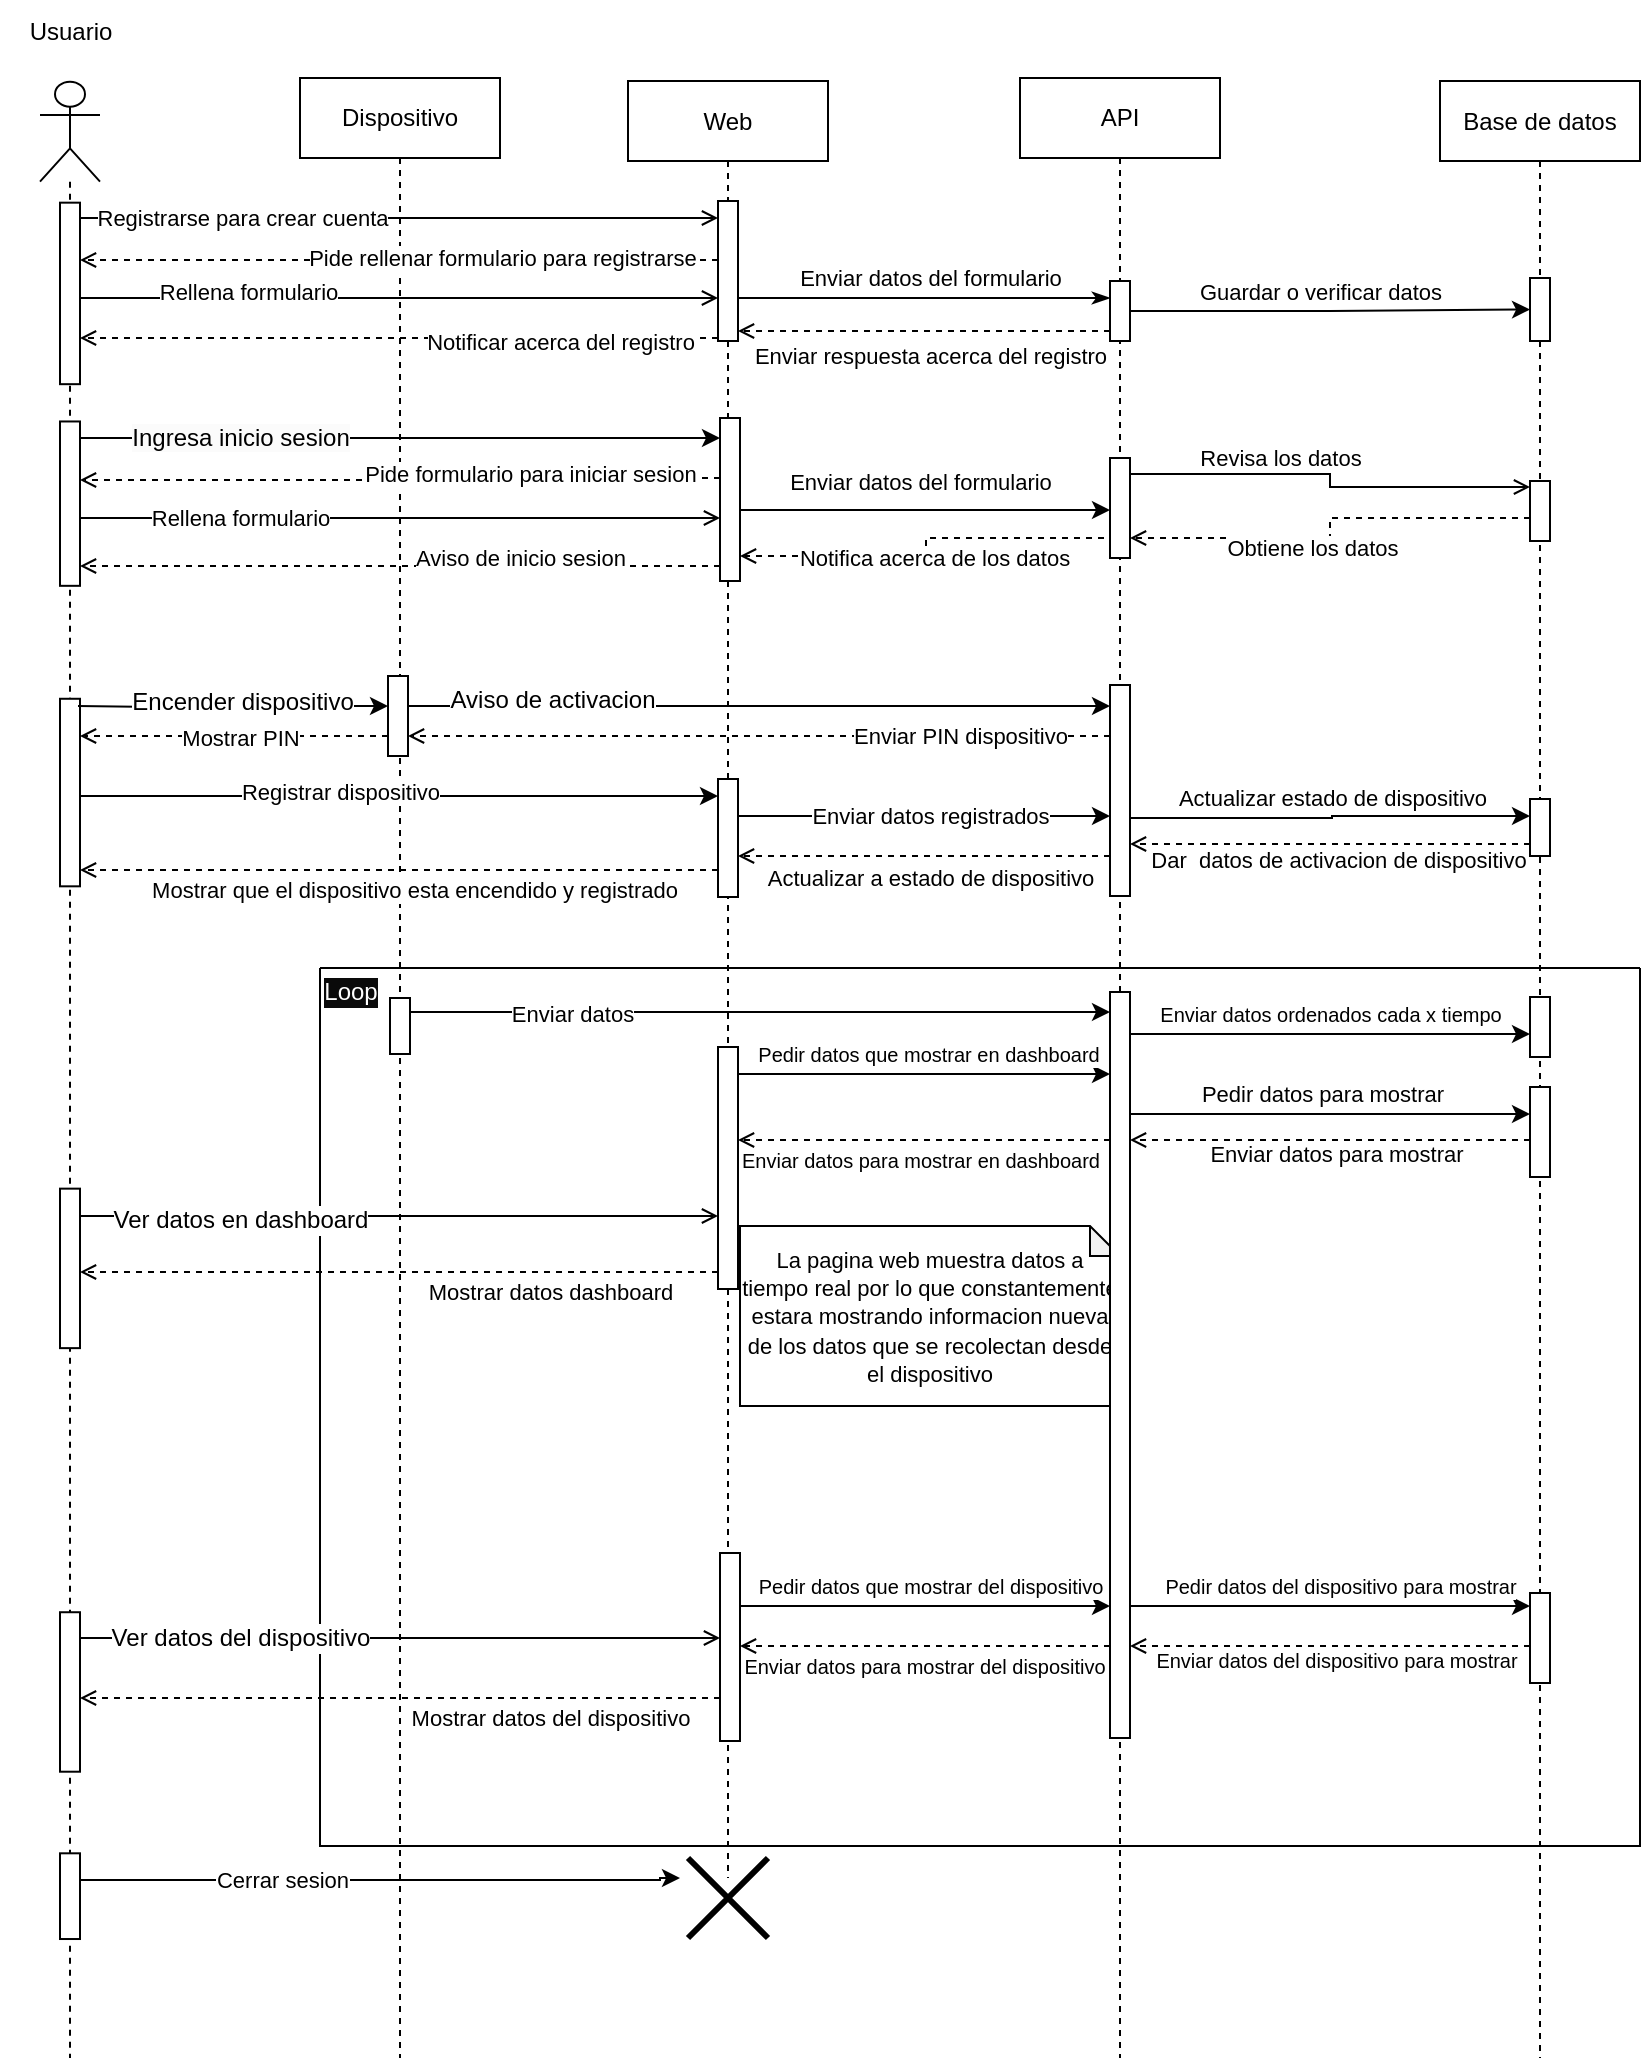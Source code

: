 <mxfile version="24.7.16">
  <diagram name="Page-1" id="2YBvvXClWsGukQMizWep">
    <mxGraphModel dx="926" dy="535" grid="1" gridSize="10" guides="1" tooltips="1" connect="1" arrows="1" fold="1" page="1" pageScale="1" pageWidth="850" pageHeight="1100" math="0" shadow="0">
      <root>
        <mxCell id="0" />
        <mxCell id="1" parent="0" />
        <mxCell id="xShzz-6WhuMJNYh6fiap-27" value="" style="group" parent="1" vertex="1" connectable="0">
          <mxGeometry y="71.5" width="60" height="1028.5" as="geometry" />
        </mxCell>
        <mxCell id="xShzz-6WhuMJNYh6fiap-24" value="" style="shape=umlLifeline;perimeter=lifelinePerimeter;whiteSpace=wrap;html=1;container=1;dropTarget=0;collapsible=0;recursiveResize=0;outlineConnect=0;portConstraint=eastwest;newEdgeStyle={&quot;curved&quot;:0,&quot;rounded&quot;:0};participant=umlActor;size=50;" parent="xShzz-6WhuMJNYh6fiap-27" vertex="1">
          <mxGeometry x="20" y="40.333" width="30" height="988.167" as="geometry" />
        </mxCell>
        <mxCell id="3_kG-JrAXSN1_giC0ZMD-45" value="" style="html=1;points=[[0,0,0,0,5],[0,1,0,0,-5],[1,0,0,0,5],[1,1,0,0,-5]];perimeter=orthogonalPerimeter;outlineConnect=0;targetShapes=umlLifeline;portConstraint=eastwest;newEdgeStyle={&quot;curved&quot;:0,&quot;rounded&quot;:0};" parent="xShzz-6WhuMJNYh6fiap-24" vertex="1">
          <mxGeometry x="10" y="553.494" width="10" height="79.738" as="geometry" />
        </mxCell>
        <mxCell id="xShzz-6WhuMJNYh6fiap-21" value="Usuario" style="text;html=1;align=center;verticalAlign=middle;resizable=0;points=[];autosize=1;strokeColor=none;fillColor=none;" parent="xShzz-6WhuMJNYh6fiap-27" vertex="1">
          <mxGeometry x="5" width="60" height="30" as="geometry" />
        </mxCell>
        <mxCell id="w97_rUfkbcDhJkNyaod8-19" value="" style="html=1;points=[[0,0,0,0,5],[0,1,0,0,-5],[1,0,0,0,5],[1,1,0,0,-5]];perimeter=orthogonalPerimeter;outlineConnect=0;targetShapes=umlLifeline;portConstraint=eastwest;newEdgeStyle={&quot;curved&quot;:0,&quot;rounded&quot;:0};" vertex="1" parent="xShzz-6WhuMJNYh6fiap-27">
          <mxGeometry x="30" y="348.883" width="10" height="93.775" as="geometry" />
        </mxCell>
        <mxCell id="w97_rUfkbcDhJkNyaod8-35" value="" style="html=1;points=[[0,0,0,0,5],[0,1,0,0,-5],[1,0,0,0,5],[1,1,0,0,-5]];perimeter=orthogonalPerimeter;outlineConnect=0;targetShapes=umlLifeline;portConstraint=eastwest;newEdgeStyle={&quot;curved&quot;:0,&quot;rounded&quot;:0};" vertex="1" parent="xShzz-6WhuMJNYh6fiap-27">
          <mxGeometry x="30" y="100.833" width="10" height="90.75" as="geometry" />
        </mxCell>
        <mxCell id="w97_rUfkbcDhJkNyaod8-60" value="" style="html=1;points=[[0,0,0,0,5],[0,1,0,0,-5],[1,0,0,0,5],[1,1,0,0,-5]];perimeter=orthogonalPerimeter;outlineConnect=0;targetShapes=umlLifeline;portConstraint=eastwest;newEdgeStyle={&quot;curved&quot;:0,&quot;rounded&quot;:0};" vertex="1" parent="xShzz-6WhuMJNYh6fiap-27">
          <mxGeometry x="30" y="210.237" width="10" height="82.179" as="geometry" />
        </mxCell>
        <mxCell id="w97_rUfkbcDhJkNyaod8-96" value="" style="html=1;points=[[0,0,0,0,5],[0,1,0,0,-5],[1,0,0,0,5],[1,1,0,0,-5]];perimeter=orthogonalPerimeter;outlineConnect=0;targetShapes=umlLifeline;portConstraint=eastwest;newEdgeStyle={&quot;curved&quot;:0,&quot;rounded&quot;:0};" vertex="1" parent="xShzz-6WhuMJNYh6fiap-27">
          <mxGeometry x="30" y="805.617" width="10" height="79.738" as="geometry" />
        </mxCell>
        <mxCell id="w97_rUfkbcDhJkNyaod8-127" value="" style="html=1;points=[[0,0,0,0,5],[0,1,0,0,-5],[1,0,0,0,5],[1,1,0,0,-5]];perimeter=orthogonalPerimeter;outlineConnect=0;targetShapes=umlLifeline;portConstraint=eastwest;newEdgeStyle={&quot;curved&quot;:0,&quot;rounded&quot;:0};" vertex="1" parent="xShzz-6WhuMJNYh6fiap-27">
          <mxGeometry x="30" y="926.154" width="10" height="42.854" as="geometry" />
        </mxCell>
        <mxCell id="3_kG-JrAXSN1_giC0ZMD-7" value="Base de datos" style="shape=umlLifeline;perimeter=lifelinePerimeter;whiteSpace=wrap;html=1;container=1;dropTarget=0;collapsible=0;recursiveResize=0;outlineConnect=0;portConstraint=eastwest;newEdgeStyle={&quot;curved&quot;:0,&quot;rounded&quot;:0};" parent="1" vertex="1">
          <mxGeometry x="720" y="111.5" width="100" height="988.5" as="geometry" />
        </mxCell>
        <mxCell id="3_kG-JrAXSN1_giC0ZMD-27" value="" style="html=1;points=[[0,0,0,0,5],[0,1,0,0,-5],[1,0,0,0,5],[1,1,0,0,-5]];perimeter=orthogonalPerimeter;outlineConnect=0;targetShapes=umlLifeline;portConstraint=eastwest;newEdgeStyle={&quot;curved&quot;:0,&quot;rounded&quot;:0};" parent="3_kG-JrAXSN1_giC0ZMD-7" vertex="1">
          <mxGeometry x="45" y="458" width="10" height="30" as="geometry" />
        </mxCell>
        <mxCell id="3_kG-JrAXSN1_giC0ZMD-46" value="" style="html=1;points=[[0,0,0,0,5],[0,1,0,0,-5],[1,0,0,0,5],[1,1,0,0,-5]];perimeter=orthogonalPerimeter;outlineConnect=0;targetShapes=umlLifeline;portConstraint=eastwest;newEdgeStyle={&quot;curved&quot;:0,&quot;rounded&quot;:0};" parent="3_kG-JrAXSN1_giC0ZMD-7" vertex="1">
          <mxGeometry x="45" y="503" width="10" height="45" as="geometry" />
        </mxCell>
        <mxCell id="w97_rUfkbcDhJkNyaod8-20" value="" style="html=1;points=[[0,0,0,0,5],[0,1,0,0,-5],[1,0,0,0,5],[1,1,0,0,-5]];perimeter=orthogonalPerimeter;outlineConnect=0;targetShapes=umlLifeline;portConstraint=eastwest;newEdgeStyle={&quot;curved&quot;:0,&quot;rounded&quot;:0};" vertex="1" parent="3_kG-JrAXSN1_giC0ZMD-7">
          <mxGeometry x="45" y="359" width="10" height="28.5" as="geometry" />
        </mxCell>
        <mxCell id="w97_rUfkbcDhJkNyaod8-40" value="" style="html=1;points=[[0,0,0,0,5],[0,1,0,0,-5],[1,0,0,0,5],[1,1,0,0,-5]];perimeter=orthogonalPerimeter;outlineConnect=0;targetShapes=umlLifeline;portConstraint=eastwest;newEdgeStyle={&quot;curved&quot;:0,&quot;rounded&quot;:0};" vertex="1" parent="3_kG-JrAXSN1_giC0ZMD-7">
          <mxGeometry x="45" y="98.5" width="10" height="31.5" as="geometry" />
        </mxCell>
        <mxCell id="w97_rUfkbcDhJkNyaod8-64" value="" style="html=1;points=[[0,0,0,0,5],[0,1,0,0,-5],[1,0,0,0,5],[1,1,0,0,-5]];perimeter=orthogonalPerimeter;outlineConnect=0;targetShapes=umlLifeline;portConstraint=eastwest;newEdgeStyle={&quot;curved&quot;:0,&quot;rounded&quot;:0};" vertex="1" parent="3_kG-JrAXSN1_giC0ZMD-7">
          <mxGeometry x="45" y="200" width="10" height="30" as="geometry" />
        </mxCell>
        <mxCell id="3_kG-JrAXSN1_giC0ZMD-23" value="" style="swimlane;startSize=0;" parent="1" vertex="1">
          <mxGeometry x="160" y="555" width="660" height="439" as="geometry" />
        </mxCell>
        <mxCell id="3_kG-JrAXSN1_giC0ZMD-24" value="Loop" style="text;html=1;align=center;verticalAlign=middle;resizable=0;points=[];autosize=1;strokeColor=none;fillColor=none;labelBackgroundColor=#0A0A0A;fontColor=#FFFFFF;" parent="3_kG-JrAXSN1_giC0ZMD-23" vertex="1">
          <mxGeometry x="-10" y="-3" width="50" height="30" as="geometry" />
        </mxCell>
        <mxCell id="3_kG-JrAXSN1_giC0ZMD-11" style="edgeStyle=orthogonalEdgeStyle;rounded=0;orthogonalLoop=1;jettySize=auto;html=1;curved=0;" parent="3_kG-JrAXSN1_giC0ZMD-23" edge="1" target="xShzz-6WhuMJNYh6fiap-7">
          <mxGeometry relative="1" as="geometry">
            <mxPoint x="40" y="42" as="sourcePoint" />
            <mxPoint x="385" y="22" as="targetPoint" />
            <Array as="points">
              <mxPoint x="40" y="22" />
            </Array>
          </mxGeometry>
        </mxCell>
        <mxCell id="3_kG-JrAXSN1_giC0ZMD-41" value="Enviar datos" style="edgeLabel;html=1;align=center;verticalAlign=middle;resizable=0;points=[];" parent="3_kG-JrAXSN1_giC0ZMD-11" vertex="1" connectable="0">
          <mxGeometry x="-0.472" y="1" relative="1" as="geometry">
            <mxPoint x="7" y="2" as="offset" />
          </mxGeometry>
        </mxCell>
        <mxCell id="3_kG-JrAXSN1_giC0ZMD-33" value="&lt;font style=&quot;font-size: 11px;&quot;&gt;La pagina web muestra datos a tiempo real por lo que constantemente estara mostrando informacion nueva de los datos que se recolectan desde el dispositivo&lt;/font&gt;" style="shape=note;whiteSpace=wrap;html=1;backgroundOutline=1;darkOpacity=0.05;verticalAlign=middle;size=15;" parent="3_kG-JrAXSN1_giC0ZMD-23" vertex="1">
          <mxGeometry x="210" y="129" width="190" height="90" as="geometry" />
        </mxCell>
        <mxCell id="3_kG-JrAXSN1_giC0ZMD-36" style="edgeStyle=orthogonalEdgeStyle;rounded=0;orthogonalLoop=1;jettySize=auto;html=1;curved=0;endArrow=open;endFill=0;dashed=1;" parent="1" source="xShzz-6WhuMJNYh6fiap-7" target="3_kG-JrAXSN1_giC0ZMD-3" edge="1">
          <mxGeometry relative="1" as="geometry">
            <mxPoint x="540" y="638" as="sourcePoint" />
            <mxPoint x="390" y="638" as="targetPoint" />
            <Array as="points">
              <mxPoint x="460" y="641" />
              <mxPoint x="460" y="641" />
            </Array>
          </mxGeometry>
        </mxCell>
        <mxCell id="3_kG-JrAXSN1_giC0ZMD-37" value="&lt;font style=&quot;font-size: 10px;&quot;&gt;Enviar datos para mostrar en dashboard&lt;/font&gt;" style="edgeLabel;html=1;align=center;verticalAlign=middle;resizable=0;points=[];fontSize=10;" parent="3_kG-JrAXSN1_giC0ZMD-36" vertex="1" connectable="0">
          <mxGeometry x="-0.202" relative="1" as="geometry">
            <mxPoint x="-21" y="10" as="offset" />
          </mxGeometry>
        </mxCell>
        <mxCell id="xShzz-6WhuMJNYh6fiap-6" value="API" style="shape=umlLifeline;perimeter=lifelinePerimeter;whiteSpace=wrap;html=1;container=0;dropTarget=0;collapsible=0;recursiveResize=0;outlineConnect=0;portConstraint=eastwest;newEdgeStyle={&quot;edgeStyle&quot;:&quot;elbowEdgeStyle&quot;,&quot;elbow&quot;:&quot;vertical&quot;,&quot;curved&quot;:0,&quot;rounded&quot;:0};" parent="1" vertex="1">
          <mxGeometry x="510" y="110" width="100" height="990" as="geometry" />
        </mxCell>
        <mxCell id="xShzz-6WhuMJNYh6fiap-7" value="" style="html=1;points=[];perimeter=orthogonalPerimeter;outlineConnect=0;targetShapes=umlLifeline;portConstraint=eastwest;newEdgeStyle={&quot;edgeStyle&quot;:&quot;elbowEdgeStyle&quot;,&quot;elbow&quot;:&quot;vertical&quot;,&quot;curved&quot;:0,&quot;rounded&quot;:0};" parent="xShzz-6WhuMJNYh6fiap-6" vertex="1">
          <mxGeometry x="45" y="457" width="10" height="373" as="geometry" />
        </mxCell>
        <mxCell id="w97_rUfkbcDhJkNyaod8-37" value="" style="html=1;points=[[0,0,0,0,5],[0,1,0,0,-5],[1,0,0,0,5],[1,1,0,0,-5]];perimeter=orthogonalPerimeter;outlineConnect=0;targetShapes=umlLifeline;portConstraint=eastwest;newEdgeStyle={&quot;curved&quot;:0,&quot;rounded&quot;:0};" vertex="1" parent="xShzz-6WhuMJNYh6fiap-6">
          <mxGeometry x="45" y="101.5" width="10" height="30" as="geometry" />
        </mxCell>
        <mxCell id="w97_rUfkbcDhJkNyaod8-23" value="" style="html=1;points=[[0,0,0,0,5],[0,1,0,0,-5],[1,0,0,0,5],[1,1,0,0,-5]];perimeter=orthogonalPerimeter;outlineConnect=0;targetShapes=umlLifeline;portConstraint=eastwest;newEdgeStyle={&quot;curved&quot;:0,&quot;rounded&quot;:0};" vertex="1" parent="xShzz-6WhuMJNYh6fiap-6">
          <mxGeometry x="45" y="303.5" width="10" height="105.5" as="geometry" />
        </mxCell>
        <mxCell id="w97_rUfkbcDhJkNyaod8-63" value="" style="html=1;points=[[0,0,0,0,5],[0,1,0,0,-5],[1,0,0,0,5],[1,1,0,0,-5]];perimeter=orthogonalPerimeter;outlineConnect=0;targetShapes=umlLifeline;portConstraint=eastwest;newEdgeStyle={&quot;curved&quot;:0,&quot;rounded&quot;:0};" vertex="1" parent="xShzz-6WhuMJNYh6fiap-6">
          <mxGeometry x="45" y="190" width="10" height="50" as="geometry" />
        </mxCell>
        <mxCell id="3_kG-JrAXSN1_giC0ZMD-47" value="" style="edgeStyle=elbowEdgeStyle;rounded=0;orthogonalLoop=1;jettySize=auto;html=1;elbow=vertical;curved=0;" parent="1" source="xShzz-6WhuMJNYh6fiap-7" target="3_kG-JrAXSN1_giC0ZMD-46" edge="1">
          <mxGeometry relative="1" as="geometry">
            <Array as="points">
              <mxPoint x="603" y="628" />
            </Array>
            <mxPoint x="750" y="628" as="targetPoint" />
          </mxGeometry>
        </mxCell>
        <mxCell id="3_kG-JrAXSN1_giC0ZMD-49" value="Pedir datos para mostrar" style="edgeLabel;html=1;align=center;verticalAlign=middle;resizable=0;points=[];" parent="3_kG-JrAXSN1_giC0ZMD-47" vertex="1" connectable="0">
          <mxGeometry x="-0.162" y="1" relative="1" as="geometry">
            <mxPoint x="12" y="-9" as="offset" />
          </mxGeometry>
        </mxCell>
        <mxCell id="3_kG-JrAXSN1_giC0ZMD-48" value="" style="edgeStyle=orthogonalEdgeStyle;rounded=0;orthogonalLoop=1;jettySize=auto;html=1;curved=0;dashed=1;endArrow=open;endFill=0;" parent="1" source="3_kG-JrAXSN1_giC0ZMD-46" target="xShzz-6WhuMJNYh6fiap-7" edge="1">
          <mxGeometry relative="1" as="geometry">
            <Array as="points">
              <mxPoint x="580" y="641" />
              <mxPoint x="580" y="641" />
            </Array>
          </mxGeometry>
        </mxCell>
        <mxCell id="3_kG-JrAXSN1_giC0ZMD-50" value="Enviar datos para mostrar" style="edgeLabel;html=1;align=center;verticalAlign=middle;resizable=0;points=[];" parent="3_kG-JrAXSN1_giC0ZMD-48" vertex="1" connectable="0">
          <mxGeometry x="-0.176" y="1" relative="1" as="geometry">
            <mxPoint x="-15" y="6" as="offset" />
          </mxGeometry>
        </mxCell>
        <mxCell id="3_kG-JrAXSN1_giC0ZMD-28" style="edgeStyle=elbowEdgeStyle;rounded=0;orthogonalLoop=1;jettySize=auto;html=1;elbow=vertical;curved=0;" parent="1" source="xShzz-6WhuMJNYh6fiap-7" target="3_kG-JrAXSN1_giC0ZMD-27" edge="1">
          <mxGeometry relative="1" as="geometry">
            <mxPoint x="550" y="598" as="sourcePoint" />
            <mxPoint x="710" y="588" as="targetPoint" />
            <Array as="points">
              <mxPoint x="570" y="588" />
            </Array>
          </mxGeometry>
        </mxCell>
        <mxCell id="3_kG-JrAXSN1_giC0ZMD-31" value="&lt;font style=&quot;font-size: 10px;&quot;&gt;Enviar datos ordenados cada x tiempo&lt;/font&gt;" style="edgeLabel;html=1;align=center;verticalAlign=middle;resizable=0;points=[];fontSize=10;" parent="3_kG-JrAXSN1_giC0ZMD-28" vertex="1" connectable="0">
          <mxGeometry x="-0.021" y="-2" relative="1" as="geometry">
            <mxPoint x="2" y="-12" as="offset" />
          </mxGeometry>
        </mxCell>
        <mxCell id="3_kG-JrAXSN1_giC0ZMD-51" style="edgeStyle=elbowEdgeStyle;rounded=0;orthogonalLoop=1;jettySize=auto;html=1;elbow=vertical;curved=0;" parent="1" source="3_kG-JrAXSN1_giC0ZMD-3" target="xShzz-6WhuMJNYh6fiap-7" edge="1">
          <mxGeometry relative="1" as="geometry">
            <Array as="points">
              <mxPoint x="460" y="608" />
            </Array>
          </mxGeometry>
        </mxCell>
        <mxCell id="3_kG-JrAXSN1_giC0ZMD-52" value="Pedir datos que mostrar en dashboard" style="edgeLabel;html=1;align=center;verticalAlign=middle;resizable=0;points=[];fontSize=10;" parent="3_kG-JrAXSN1_giC0ZMD-51" vertex="1" connectable="0">
          <mxGeometry x="0.174" relative="1" as="geometry">
            <mxPoint x="-14" y="-10" as="offset" />
          </mxGeometry>
        </mxCell>
        <mxCell id="3_kG-JrAXSN1_giC0ZMD-54" style="edgeStyle=orthogonalEdgeStyle;rounded=0;orthogonalLoop=1;jettySize=auto;html=1;curved=0;endArrow=open;endFill=0;" parent="1" target="3_kG-JrAXSN1_giC0ZMD-3" edge="1">
          <mxGeometry relative="1" as="geometry">
            <mxPoint x="40" y="678" as="sourcePoint" />
            <mxPoint x="360.0" y="679" as="targetPoint" />
            <Array as="points">
              <mxPoint x="40" y="679" />
            </Array>
          </mxGeometry>
        </mxCell>
        <mxCell id="3_kG-JrAXSN1_giC0ZMD-55" value="Ver datos en dashboard" style="edgeLabel;html=1;align=center;verticalAlign=middle;resizable=0;points=[];fontSize=12;" parent="3_kG-JrAXSN1_giC0ZMD-54" vertex="1" connectable="0">
          <mxGeometry x="-0.33" y="2" relative="1" as="geometry">
            <mxPoint x="-26" y="4" as="offset" />
          </mxGeometry>
        </mxCell>
        <mxCell id="3_kG-JrAXSN1_giC0ZMD-56" style="edgeStyle=orthogonalEdgeStyle;rounded=0;orthogonalLoop=1;jettySize=auto;html=1;curved=0;endArrow=open;endFill=0;dashed=1;" parent="1" source="3_kG-JrAXSN1_giC0ZMD-3" edge="1" target="3_kG-JrAXSN1_giC0ZMD-45">
          <mxGeometry relative="1" as="geometry">
            <mxPoint x="355" y="701" as="sourcePoint" />
            <mxPoint x="35" y="701" as="targetPoint" />
            <Array as="points">
              <mxPoint x="120" y="707" />
              <mxPoint x="120" y="707" />
            </Array>
          </mxGeometry>
        </mxCell>
        <mxCell id="3_kG-JrAXSN1_giC0ZMD-57" value="Mostrar datos dashboard" style="edgeLabel;html=1;align=center;verticalAlign=middle;resizable=0;points=[];" parent="3_kG-JrAXSN1_giC0ZMD-56" vertex="1" connectable="0">
          <mxGeometry x="-0.232" y="-2" relative="1" as="geometry">
            <mxPoint x="38" y="12" as="offset" />
          </mxGeometry>
        </mxCell>
        <mxCell id="3_kG-JrAXSN1_giC0ZMD-2" value="Web" style="shape=umlLifeline;perimeter=lifelinePerimeter;whiteSpace=wrap;html=1;container=0;dropTarget=0;collapsible=0;recursiveResize=0;outlineConnect=0;portConstraint=eastwest;newEdgeStyle={&quot;edgeStyle&quot;:&quot;elbowEdgeStyle&quot;,&quot;elbow&quot;:&quot;vertical&quot;,&quot;curved&quot;:0,&quot;rounded&quot;:0};" parent="1" vertex="1">
          <mxGeometry x="314" y="111.5" width="100" height="898.5" as="geometry" />
        </mxCell>
        <mxCell id="3_kG-JrAXSN1_giC0ZMD-3" value="" style="html=1;points=[];perimeter=orthogonalPerimeter;outlineConnect=0;targetShapes=umlLifeline;portConstraint=eastwest;newEdgeStyle={&quot;edgeStyle&quot;:&quot;elbowEdgeStyle&quot;,&quot;elbow&quot;:&quot;vertical&quot;,&quot;curved&quot;:0,&quot;rounded&quot;:0};" parent="3_kG-JrAXSN1_giC0ZMD-2" vertex="1">
          <mxGeometry x="45" y="483" width="10" height="121" as="geometry" />
        </mxCell>
        <mxCell id="w97_rUfkbcDhJkNyaod8-36" value="" style="html=1;points=[[0,0,0,0,5],[0,1,0,0,-5],[1,0,0,0,5],[1,1,0,0,-5]];perimeter=orthogonalPerimeter;outlineConnect=0;targetShapes=umlLifeline;portConstraint=eastwest;newEdgeStyle={&quot;curved&quot;:0,&quot;rounded&quot;:0};" vertex="1" parent="3_kG-JrAXSN1_giC0ZMD-2">
          <mxGeometry x="45" y="60" width="10" height="70" as="geometry" />
        </mxCell>
        <mxCell id="w97_rUfkbcDhJkNyaod8-18" value="" style="html=1;points=[[0,0,0,0,5],[0,1,0,0,-5],[1,0,0,0,5],[1,1,0,0,-5]];perimeter=orthogonalPerimeter;outlineConnect=0;targetShapes=umlLifeline;portConstraint=eastwest;newEdgeStyle={&quot;curved&quot;:0,&quot;rounded&quot;:0};" vertex="1" parent="3_kG-JrAXSN1_giC0ZMD-2">
          <mxGeometry x="45" y="349" width="10" height="59" as="geometry" />
        </mxCell>
        <mxCell id="w97_rUfkbcDhJkNyaod8-61" value="" style="html=1;points=[[0,0,0,0,5],[0,1,0,0,-5],[1,0,0,0,5],[1,1,0,0,-5]];perimeter=orthogonalPerimeter;outlineConnect=0;targetShapes=umlLifeline;portConstraint=eastwest;newEdgeStyle={&quot;curved&quot;:0,&quot;rounded&quot;:0};" vertex="1" parent="3_kG-JrAXSN1_giC0ZMD-2">
          <mxGeometry x="46" y="168.5" width="10" height="81.5" as="geometry" />
        </mxCell>
        <mxCell id="w97_rUfkbcDhJkNyaod8-119" value="" style="html=1;points=[];perimeter=orthogonalPerimeter;outlineConnect=0;targetShapes=umlLifeline;portConstraint=eastwest;newEdgeStyle={&quot;edgeStyle&quot;:&quot;elbowEdgeStyle&quot;,&quot;elbow&quot;:&quot;vertical&quot;,&quot;curved&quot;:0,&quot;rounded&quot;:0};" vertex="1" parent="3_kG-JrAXSN1_giC0ZMD-2">
          <mxGeometry x="46" y="736" width="10" height="94" as="geometry" />
        </mxCell>
        <mxCell id="xShzz-6WhuMJNYh6fiap-1" value="Dispositivo" style="shape=umlLifeline;perimeter=lifelinePerimeter;whiteSpace=wrap;html=1;container=0;dropTarget=0;collapsible=0;recursiveResize=0;outlineConnect=0;portConstraint=eastwest;newEdgeStyle={&quot;edgeStyle&quot;:&quot;elbowEdgeStyle&quot;,&quot;elbow&quot;:&quot;vertical&quot;,&quot;curved&quot;:0,&quot;rounded&quot;:0};" parent="1" vertex="1">
          <mxGeometry x="150" y="110" width="100" height="990" as="geometry" />
        </mxCell>
        <mxCell id="3_kG-JrAXSN1_giC0ZMD-10" value="" style="html=1;points=[[0,0,0,0,5],[0,1,0,0,-5],[1,0,0,0,5],[1,1,0,0,-5]];perimeter=orthogonalPerimeter;outlineConnect=0;targetShapes=umlLifeline;portConstraint=eastwest;newEdgeStyle={&quot;curved&quot;:0,&quot;rounded&quot;:0};" parent="xShzz-6WhuMJNYh6fiap-1" vertex="1">
          <mxGeometry x="45" y="460" width="10" height="28" as="geometry" />
        </mxCell>
        <mxCell id="w97_rUfkbcDhJkNyaod8-21" style="edgeStyle=orthogonalEdgeStyle;rounded=0;orthogonalLoop=1;jettySize=auto;html=1;curved=0;endArrow=classic;endFill=1;" edge="1" parent="1" target="w97_rUfkbcDhJkNyaod8-24">
          <mxGeometry relative="1" as="geometry">
            <mxPoint x="199.0" y="424.004" as="targetPoint" />
            <mxPoint x="39" y="424.004" as="sourcePoint" />
            <Array as="points">
              <mxPoint x="117" y="425" />
              <mxPoint x="117" y="424" />
            </Array>
          </mxGeometry>
        </mxCell>
        <mxCell id="w97_rUfkbcDhJkNyaod8-22" value="Encender dispositivo" style="edgeLabel;html=1;align=center;verticalAlign=middle;resizable=0;points=[];fontSize=12;" vertex="1" connectable="0" parent="w97_rUfkbcDhJkNyaod8-21">
          <mxGeometry x="-0.732" y="-4" relative="1" as="geometry">
            <mxPoint x="61" y="-7" as="offset" />
          </mxGeometry>
        </mxCell>
        <mxCell id="w97_rUfkbcDhJkNyaod8-86" style="edgeStyle=elbowEdgeStyle;rounded=0;orthogonalLoop=1;jettySize=auto;html=1;elbow=vertical;curved=0;dashed=1;endArrow=open;endFill=0;" edge="1" parent="1" source="w97_rUfkbcDhJkNyaod8-24" target="w97_rUfkbcDhJkNyaod8-19">
          <mxGeometry relative="1" as="geometry">
            <Array as="points">
              <mxPoint x="110" y="439" />
            </Array>
          </mxGeometry>
        </mxCell>
        <mxCell id="w97_rUfkbcDhJkNyaod8-87" value="Mostrar PIN" style="edgeLabel;html=1;align=center;verticalAlign=middle;resizable=0;points=[];" vertex="1" connectable="0" parent="w97_rUfkbcDhJkNyaod8-86">
          <mxGeometry x="-0.195" y="2" relative="1" as="geometry">
            <mxPoint x="-12" y="-1" as="offset" />
          </mxGeometry>
        </mxCell>
        <mxCell id="w97_rUfkbcDhJkNyaod8-24" value="" style="html=1;points=[];perimeter=orthogonalPerimeter;outlineConnect=0;targetShapes=umlLifeline;portConstraint=eastwest;newEdgeStyle={&quot;edgeStyle&quot;:&quot;elbowEdgeStyle&quot;,&quot;elbow&quot;:&quot;vertical&quot;,&quot;curved&quot;:0,&quot;rounded&quot;:0};" vertex="1" parent="1">
          <mxGeometry x="194" y="409" width="10" height="40" as="geometry" />
        </mxCell>
        <mxCell id="w97_rUfkbcDhJkNyaod8-25" style="edgeStyle=elbowEdgeStyle;rounded=0;orthogonalLoop=1;jettySize=auto;html=1;elbow=vertical;curved=0;" edge="1" parent="1" source="w97_rUfkbcDhJkNyaod8-24" target="w97_rUfkbcDhJkNyaod8-23">
          <mxGeometry relative="1" as="geometry">
            <mxPoint x="199.0" y="429.172" as="sourcePoint" />
            <mxPoint x="519" y="424" as="targetPoint" />
            <Array as="points">
              <mxPoint x="376" y="424" />
            </Array>
          </mxGeometry>
        </mxCell>
        <mxCell id="w97_rUfkbcDhJkNyaod8-26" value="Aviso de activacion" style="edgeLabel;html=1;align=center;verticalAlign=middle;resizable=0;points=[];fontSize=12;" vertex="1" connectable="0" parent="w97_rUfkbcDhJkNyaod8-25">
          <mxGeometry x="0.386" y="2" relative="1" as="geometry">
            <mxPoint x="-171" y="-1" as="offset" />
          </mxGeometry>
        </mxCell>
        <mxCell id="w97_rUfkbcDhJkNyaod8-27" style="edgeStyle=orthogonalEdgeStyle;rounded=0;orthogonalLoop=1;jettySize=auto;html=1;curved=0;" edge="1" parent="1" target="w97_rUfkbcDhJkNyaod8-20">
          <mxGeometry relative="1" as="geometry">
            <Array as="points">
              <mxPoint x="565" y="480" />
              <mxPoint x="666" y="480" />
              <mxPoint x="666" y="479" />
            </Array>
            <mxPoint x="565" y="479" as="sourcePoint" />
            <mxPoint x="770" y="480.5" as="targetPoint" />
          </mxGeometry>
        </mxCell>
        <mxCell id="w97_rUfkbcDhJkNyaod8-28" value="Actualizar estado de dispositivo" style="edgeLabel;html=1;align=center;verticalAlign=middle;resizable=0;points=[];" vertex="1" connectable="0" parent="w97_rUfkbcDhJkNyaod8-27">
          <mxGeometry x="-0.441" y="-4" relative="1" as="geometry">
            <mxPoint x="45" y="-14" as="offset" />
          </mxGeometry>
        </mxCell>
        <mxCell id="w97_rUfkbcDhJkNyaod8-29" style="edgeStyle=orthogonalEdgeStyle;rounded=0;orthogonalLoop=1;jettySize=auto;html=1;curved=0;dashed=1;endArrow=open;endFill=0;" edge="1" parent="1">
          <mxGeometry relative="1" as="geometry">
            <Array as="points">
              <mxPoint x="660" y="493" />
              <mxPoint x="660" y="493" />
            </Array>
            <mxPoint x="765" y="493" as="sourcePoint" />
            <mxPoint x="565" y="493" as="targetPoint" />
          </mxGeometry>
        </mxCell>
        <mxCell id="w97_rUfkbcDhJkNyaod8-30" value="Dar&amp;nbsp; datos de activacion de dispositivo" style="edgeLabel;html=1;align=center;verticalAlign=middle;resizable=0;points=[];" vertex="1" connectable="0" parent="w97_rUfkbcDhJkNyaod8-29">
          <mxGeometry x="0.043" y="2" relative="1" as="geometry">
            <mxPoint x="8" y="6" as="offset" />
          </mxGeometry>
        </mxCell>
        <mxCell id="w97_rUfkbcDhJkNyaod8-33" style="edgeStyle=orthogonalEdgeStyle;rounded=0;orthogonalLoop=1;jettySize=auto;html=1;curved=0;endArrow=open;endFill=0;dashed=1;" edge="1" parent="1">
          <mxGeometry relative="1" as="geometry">
            <Array as="points">
              <mxPoint x="50" y="506" />
              <mxPoint x="50" y="506" />
            </Array>
            <mxPoint x="359" y="506" as="sourcePoint" />
            <mxPoint x="40" y="506" as="targetPoint" />
          </mxGeometry>
        </mxCell>
        <mxCell id="w97_rUfkbcDhJkNyaod8-34" value="Mostrar que el dispositivo esta encendido y registrado" style="edgeLabel;html=1;align=center;verticalAlign=middle;resizable=0;points=[];" vertex="1" connectable="0" parent="w97_rUfkbcDhJkNyaod8-33">
          <mxGeometry x="0.396" y="3" relative="1" as="geometry">
            <mxPoint x="70" y="7" as="offset" />
          </mxGeometry>
        </mxCell>
        <mxCell id="w97_rUfkbcDhJkNyaod8-41" style="edgeStyle=orthogonalEdgeStyle;rounded=0;orthogonalLoop=1;jettySize=auto;html=1;curved=0;endArrow=open;endFill=0;" edge="1" parent="1" source="w97_rUfkbcDhJkNyaod8-35" target="w97_rUfkbcDhJkNyaod8-36">
          <mxGeometry relative="1" as="geometry">
            <Array as="points">
              <mxPoint x="280" y="180" />
              <mxPoint x="280" y="180" />
            </Array>
          </mxGeometry>
        </mxCell>
        <mxCell id="w97_rUfkbcDhJkNyaod8-44" value="Registrarse para crear cuenta" style="edgeLabel;html=1;align=center;verticalAlign=middle;resizable=0;points=[];fontSize=11;" vertex="1" connectable="0" parent="w97_rUfkbcDhJkNyaod8-41">
          <mxGeometry x="-0.427" y="2" relative="1" as="geometry">
            <mxPoint x="-11" y="2" as="offset" />
          </mxGeometry>
        </mxCell>
        <mxCell id="w97_rUfkbcDhJkNyaod8-45" style="edgeStyle=orthogonalEdgeStyle;rounded=0;orthogonalLoop=1;jettySize=auto;html=1;curved=0;dashed=1;endArrow=open;endFill=0;" edge="1" parent="1" source="w97_rUfkbcDhJkNyaod8-36" target="w97_rUfkbcDhJkNyaod8-35">
          <mxGeometry relative="1" as="geometry">
            <mxPoint x="354" y="200" as="sourcePoint" />
            <mxPoint x="40" y="200" as="targetPoint" />
            <Array as="points">
              <mxPoint x="200" y="201" />
              <mxPoint x="200" y="201" />
            </Array>
          </mxGeometry>
        </mxCell>
        <mxCell id="w97_rUfkbcDhJkNyaod8-46" value="Pide rellenar formulario para registrarse" style="edgeLabel;html=1;align=center;verticalAlign=middle;resizable=0;points=[];fontSize=11;" vertex="1" connectable="0" parent="w97_rUfkbcDhJkNyaod8-45">
          <mxGeometry x="-0.236" y="3" relative="1" as="geometry">
            <mxPoint x="14" y="-4" as="offset" />
          </mxGeometry>
        </mxCell>
        <mxCell id="w97_rUfkbcDhJkNyaod8-47" style="edgeStyle=orthogonalEdgeStyle;rounded=0;orthogonalLoop=1;jettySize=auto;html=1;curved=0;endArrow=open;endFill=0;" edge="1" parent="1" source="w97_rUfkbcDhJkNyaod8-35" target="w97_rUfkbcDhJkNyaod8-36">
          <mxGeometry relative="1" as="geometry">
            <Array as="points">
              <mxPoint x="120" y="220" />
              <mxPoint x="120" y="220" />
            </Array>
          </mxGeometry>
        </mxCell>
        <mxCell id="w97_rUfkbcDhJkNyaod8-48" value="Rellena formulario" style="edgeLabel;html=1;align=center;verticalAlign=middle;resizable=0;points=[];fontSize=11;" vertex="1" connectable="0" parent="w97_rUfkbcDhJkNyaod8-47">
          <mxGeometry x="0.344" y="-4" relative="1" as="geometry">
            <mxPoint x="-131" y="-7" as="offset" />
          </mxGeometry>
        </mxCell>
        <mxCell id="w97_rUfkbcDhJkNyaod8-49" style="edgeStyle=orthogonalEdgeStyle;rounded=0;orthogonalLoop=1;jettySize=auto;html=1;curved=0;dashed=1;endArrow=open;endFill=0;" edge="1" parent="1" source="w97_rUfkbcDhJkNyaod8-36" target="w97_rUfkbcDhJkNyaod8-35">
          <mxGeometry relative="1" as="geometry">
            <Array as="points">
              <mxPoint x="120" y="240" />
              <mxPoint x="120" y="240" />
            </Array>
          </mxGeometry>
        </mxCell>
        <mxCell id="w97_rUfkbcDhJkNyaod8-50" value="Notificar acerca del registro" style="edgeLabel;html=1;align=center;verticalAlign=middle;resizable=0;points=[];fontSize=11;" vertex="1" connectable="0" parent="w97_rUfkbcDhJkNyaod8-49">
          <mxGeometry x="-0.65" y="1" relative="1" as="geometry">
            <mxPoint x="-23" y="1" as="offset" />
          </mxGeometry>
        </mxCell>
        <mxCell id="w97_rUfkbcDhJkNyaod8-31" style="edgeStyle=orthogonalEdgeStyle;rounded=0;orthogonalLoop=1;jettySize=auto;html=1;curved=0;endArrow=open;endFill=0;dashed=1;" edge="1" parent="1" source="w97_rUfkbcDhJkNyaod8-23" target="w97_rUfkbcDhJkNyaod8-18">
          <mxGeometry relative="1" as="geometry">
            <Array as="points">
              <mxPoint x="470" y="499" />
              <mxPoint x="470" y="499" />
            </Array>
            <mxPoint x="364" y="454" as="targetPoint" />
          </mxGeometry>
        </mxCell>
        <mxCell id="w97_rUfkbcDhJkNyaod8-32" value="&lt;font style=&quot;font-size: 11px;&quot;&gt;Actualizar a estado de dispositivo&lt;/font&gt;" style="edgeLabel;html=1;align=center;verticalAlign=middle;resizable=0;points=[];fontSize=12;" vertex="1" connectable="0" parent="w97_rUfkbcDhJkNyaod8-31">
          <mxGeometry x="0.467" y="5" relative="1" as="geometry">
            <mxPoint x="46" y="6" as="offset" />
          </mxGeometry>
        </mxCell>
        <mxCell id="w97_rUfkbcDhJkNyaod8-51" style="edgeStyle=orthogonalEdgeStyle;rounded=0;orthogonalLoop=1;jettySize=auto;html=1;curved=0;endArrow=classicThin;endFill=1;" edge="1" parent="1" source="w97_rUfkbcDhJkNyaod8-36" target="w97_rUfkbcDhJkNyaod8-37">
          <mxGeometry relative="1" as="geometry">
            <Array as="points">
              <mxPoint x="440" y="220" />
              <mxPoint x="440" y="220" />
            </Array>
          </mxGeometry>
        </mxCell>
        <mxCell id="w97_rUfkbcDhJkNyaod8-56" value="Enviar datos del formulario" style="edgeLabel;html=1;align=center;verticalAlign=middle;resizable=0;points=[];" vertex="1" connectable="0" parent="w97_rUfkbcDhJkNyaod8-51">
          <mxGeometry x="0.353" y="-2" relative="1" as="geometry">
            <mxPoint x="-30" y="-12" as="offset" />
          </mxGeometry>
        </mxCell>
        <mxCell id="w97_rUfkbcDhJkNyaod8-52" style="edgeStyle=orthogonalEdgeStyle;rounded=0;orthogonalLoop=1;jettySize=auto;html=1;curved=0;entryX=1;entryY=1;entryDx=0;entryDy=-5;entryPerimeter=0;dashed=1;endArrow=open;endFill=0;" edge="1" parent="1" source="w97_rUfkbcDhJkNyaod8-37" target="w97_rUfkbcDhJkNyaod8-36">
          <mxGeometry relative="1" as="geometry">
            <Array as="points">
              <mxPoint x="462" y="237" />
            </Array>
          </mxGeometry>
        </mxCell>
        <mxCell id="w97_rUfkbcDhJkNyaod8-59" value="Enviar respuesta acerca del registro" style="edgeLabel;html=1;align=center;verticalAlign=middle;resizable=0;points=[];" vertex="1" connectable="0" parent="w97_rUfkbcDhJkNyaod8-52">
          <mxGeometry x="-0.096" relative="1" as="geometry">
            <mxPoint x="-6" y="12" as="offset" />
          </mxGeometry>
        </mxCell>
        <mxCell id="w97_rUfkbcDhJkNyaod8-53" style="edgeStyle=orthogonalEdgeStyle;rounded=0;orthogonalLoop=1;jettySize=auto;html=1;curved=0;" edge="1" parent="1" source="w97_rUfkbcDhJkNyaod8-37" target="w97_rUfkbcDhJkNyaod8-40">
          <mxGeometry relative="1" as="geometry" />
        </mxCell>
        <mxCell id="w97_rUfkbcDhJkNyaod8-57" value="Guardar o verificar datos" style="edgeLabel;html=1;align=center;verticalAlign=middle;resizable=0;points=[];" vertex="1" connectable="0" parent="w97_rUfkbcDhJkNyaod8-53">
          <mxGeometry x="-0.501" relative="1" as="geometry">
            <mxPoint x="45" y="-10" as="offset" />
          </mxGeometry>
        </mxCell>
        <mxCell id="w97_rUfkbcDhJkNyaod8-62" style="edgeStyle=orthogonalEdgeStyle;rounded=0;orthogonalLoop=1;jettySize=auto;html=1;curved=0;endArrow=classic;endFill=1;" edge="1" parent="1" source="w97_rUfkbcDhJkNyaod8-60" target="w97_rUfkbcDhJkNyaod8-61">
          <mxGeometry relative="1" as="geometry">
            <Array as="points">
              <mxPoint x="200" y="290" />
              <mxPoint x="200" y="290" />
            </Array>
          </mxGeometry>
        </mxCell>
        <mxCell id="w97_rUfkbcDhJkNyaod8-92" value="&lt;span style=&quot;font-size: 12px; background-color: rgb(251, 251, 251);&quot;&gt;Ingresa inicio sesion&lt;/span&gt;" style="edgeLabel;html=1;align=center;verticalAlign=middle;resizable=0;points=[];" vertex="1" connectable="0" parent="w97_rUfkbcDhJkNyaod8-62">
          <mxGeometry x="-0.3" relative="1" as="geometry">
            <mxPoint x="-32" as="offset" />
          </mxGeometry>
        </mxCell>
        <mxCell id="w97_rUfkbcDhJkNyaod8-65" style="edgeStyle=orthogonalEdgeStyle;rounded=0;orthogonalLoop=1;jettySize=auto;html=1;curved=0;endArrow=classic;endFill=1;" edge="1" parent="1">
          <mxGeometry relative="1" as="geometry">
            <mxPoint x="370" y="326" as="sourcePoint" />
            <mxPoint x="555" y="326" as="targetPoint" />
            <Array as="points">
              <mxPoint x="510" y="326" />
              <mxPoint x="510" y="326" />
            </Array>
          </mxGeometry>
        </mxCell>
        <mxCell id="w97_rUfkbcDhJkNyaod8-79" value="Enviar datos del formulario" style="edgeLabel;html=1;align=center;verticalAlign=middle;resizable=0;points=[];" vertex="1" connectable="0" parent="w97_rUfkbcDhJkNyaod8-65">
          <mxGeometry x="-0.049" relative="1" as="geometry">
            <mxPoint x="2" y="-14" as="offset" />
          </mxGeometry>
        </mxCell>
        <mxCell id="w97_rUfkbcDhJkNyaod8-66" style="edgeStyle=orthogonalEdgeStyle;rounded=0;orthogonalLoop=1;jettySize=auto;html=1;curved=0;entryX=0;entryY=0;entryDx=0;entryDy=5;entryPerimeter=0;endArrow=open;endFill=0;" edge="1" parent="1">
          <mxGeometry relative="1" as="geometry">
            <mxPoint x="565" y="308" as="sourcePoint" />
            <mxPoint x="765" y="314.5" as="targetPoint" />
            <Array as="points">
              <mxPoint x="665" y="308" />
              <mxPoint x="665" y="315" />
            </Array>
          </mxGeometry>
        </mxCell>
        <mxCell id="w97_rUfkbcDhJkNyaod8-71" value="Revisa los datos" style="edgeLabel;html=1;align=center;verticalAlign=middle;resizable=0;points=[];" vertex="1" connectable="0" parent="w97_rUfkbcDhJkNyaod8-66">
          <mxGeometry x="-0.312" y="2" relative="1" as="geometry">
            <mxPoint x="4" y="-6" as="offset" />
          </mxGeometry>
        </mxCell>
        <mxCell id="w97_rUfkbcDhJkNyaod8-67" style="edgeStyle=orthogonalEdgeStyle;rounded=0;orthogonalLoop=1;jettySize=auto;html=1;curved=0;endArrow=open;endFill=0;dashed=1;" edge="1" parent="1" source="w97_rUfkbcDhJkNyaod8-64" target="w97_rUfkbcDhJkNyaod8-63">
          <mxGeometry relative="1" as="geometry">
            <Array as="points">
              <mxPoint x="665" y="330" />
              <mxPoint x="665" y="340" />
            </Array>
          </mxGeometry>
        </mxCell>
        <mxCell id="w97_rUfkbcDhJkNyaod8-72" value="Obtiene los datos" style="edgeLabel;html=1;align=center;verticalAlign=middle;resizable=0;points=[];" vertex="1" connectable="0" parent="w97_rUfkbcDhJkNyaod8-67">
          <mxGeometry x="-0.16" y="-1" relative="1" as="geometry">
            <mxPoint x="-21" y="16" as="offset" />
          </mxGeometry>
        </mxCell>
        <mxCell id="w97_rUfkbcDhJkNyaod8-68" style="edgeStyle=orthogonalEdgeStyle;rounded=0;orthogonalLoop=1;jettySize=auto;html=1;curved=0;dashed=1;endArrow=open;endFill=0;" edge="1" parent="1">
          <mxGeometry relative="1" as="geometry">
            <mxPoint x="555" y="349" as="sourcePoint" />
            <mxPoint x="370" y="349" as="targetPoint" />
            <Array as="points">
              <mxPoint x="555" y="340" />
              <mxPoint x="463" y="340" />
              <mxPoint x="463" y="349" />
            </Array>
          </mxGeometry>
        </mxCell>
        <mxCell id="w97_rUfkbcDhJkNyaod8-73" value="Notifica acerca de los datos" style="edgeLabel;html=1;align=center;verticalAlign=middle;resizable=0;points=[];" vertex="1" connectable="0" parent="w97_rUfkbcDhJkNyaod8-68">
          <mxGeometry x="-0.189" y="1" relative="1" as="geometry">
            <mxPoint x="-15" y="9" as="offset" />
          </mxGeometry>
        </mxCell>
        <mxCell id="w97_rUfkbcDhJkNyaod8-69" style="edgeStyle=orthogonalEdgeStyle;rounded=0;orthogonalLoop=1;jettySize=auto;html=1;curved=0;endArrow=open;endFill=0;dashed=1;" edge="1" parent="1">
          <mxGeometry relative="1" as="geometry">
            <mxPoint x="360" y="354" as="sourcePoint" />
            <mxPoint x="40" y="354" as="targetPoint" />
            <Array as="points">
              <mxPoint x="200" y="354" />
              <mxPoint x="200" y="354" />
            </Array>
          </mxGeometry>
        </mxCell>
        <mxCell id="w97_rUfkbcDhJkNyaod8-70" value="Aviso de inicio sesion" style="edgeLabel;html=1;align=center;verticalAlign=middle;resizable=0;points=[];" vertex="1" connectable="0" parent="w97_rUfkbcDhJkNyaod8-69">
          <mxGeometry x="-0.294" y="2" relative="1" as="geometry">
            <mxPoint x="13" y="-6" as="offset" />
          </mxGeometry>
        </mxCell>
        <mxCell id="w97_rUfkbcDhJkNyaod8-75" style="edgeStyle=orthogonalEdgeStyle;rounded=0;orthogonalLoop=1;jettySize=auto;html=1;curved=0;endArrow=open;endFill=0;dashed=1;" edge="1" parent="1" source="w97_rUfkbcDhJkNyaod8-61" target="w97_rUfkbcDhJkNyaod8-60">
          <mxGeometry relative="1" as="geometry">
            <Array as="points">
              <mxPoint x="200" y="310" />
              <mxPoint x="200" y="311" />
            </Array>
          </mxGeometry>
        </mxCell>
        <mxCell id="w97_rUfkbcDhJkNyaod8-78" value="Pide formulario para iniciar sesion" style="edgeLabel;html=1;align=center;verticalAlign=middle;resizable=0;points=[];" vertex="1" connectable="0" parent="w97_rUfkbcDhJkNyaod8-75">
          <mxGeometry x="-0.146" y="1" relative="1" as="geometry">
            <mxPoint x="42" y="-3" as="offset" />
          </mxGeometry>
        </mxCell>
        <mxCell id="w97_rUfkbcDhJkNyaod8-76" style="edgeStyle=orthogonalEdgeStyle;rounded=0;orthogonalLoop=1;jettySize=auto;html=1;curved=0;endArrow=open;endFill=0;" edge="1" parent="1" source="w97_rUfkbcDhJkNyaod8-60" target="w97_rUfkbcDhJkNyaod8-61">
          <mxGeometry relative="1" as="geometry">
            <Array as="points">
              <mxPoint x="200" y="330" />
              <mxPoint x="200" y="330" />
            </Array>
          </mxGeometry>
        </mxCell>
        <mxCell id="w97_rUfkbcDhJkNyaod8-80" value="Rellena formulario" style="edgeLabel;html=1;align=center;verticalAlign=middle;resizable=0;points=[];" vertex="1" connectable="0" parent="w97_rUfkbcDhJkNyaod8-76">
          <mxGeometry x="0.119" y="1" relative="1" as="geometry">
            <mxPoint x="-99" y="1" as="offset" />
          </mxGeometry>
        </mxCell>
        <mxCell id="w97_rUfkbcDhJkNyaod8-84" style="edgeStyle=orthogonalEdgeStyle;rounded=0;orthogonalLoop=1;jettySize=auto;html=1;curved=0;endArrow=open;endFill=0;dashed=1;" edge="1" parent="1" source="w97_rUfkbcDhJkNyaod8-23" target="w97_rUfkbcDhJkNyaod8-24">
          <mxGeometry relative="1" as="geometry">
            <Array as="points">
              <mxPoint x="470" y="439" />
              <mxPoint x="470" y="439" />
            </Array>
          </mxGeometry>
        </mxCell>
        <mxCell id="w97_rUfkbcDhJkNyaod8-85" value="Enviar PIN dispositivo" style="edgeLabel;html=1;align=center;verticalAlign=middle;resizable=0;points=[];" vertex="1" connectable="0" parent="w97_rUfkbcDhJkNyaod8-84">
          <mxGeometry x="-0.601" relative="1" as="geometry">
            <mxPoint x="-5" as="offset" />
          </mxGeometry>
        </mxCell>
        <mxCell id="w97_rUfkbcDhJkNyaod8-88" style="edgeStyle=orthogonalEdgeStyle;rounded=0;orthogonalLoop=1;jettySize=auto;html=1;curved=0;" edge="1" parent="1" source="w97_rUfkbcDhJkNyaod8-19" target="w97_rUfkbcDhJkNyaod8-18">
          <mxGeometry relative="1" as="geometry">
            <Array as="points">
              <mxPoint x="120" y="469" />
              <mxPoint x="120" y="469" />
            </Array>
          </mxGeometry>
        </mxCell>
        <mxCell id="w97_rUfkbcDhJkNyaod8-89" value="Registrar dispositivo" style="edgeLabel;html=1;align=center;verticalAlign=middle;resizable=0;points=[];" vertex="1" connectable="0" parent="w97_rUfkbcDhJkNyaod8-88">
          <mxGeometry x="-0.241" y="-4" relative="1" as="geometry">
            <mxPoint x="9" y="-6" as="offset" />
          </mxGeometry>
        </mxCell>
        <mxCell id="w97_rUfkbcDhJkNyaod8-90" style="edgeStyle=orthogonalEdgeStyle;rounded=0;orthogonalLoop=1;jettySize=auto;html=1;curved=0;" edge="1" parent="1" source="w97_rUfkbcDhJkNyaod8-18" target="w97_rUfkbcDhJkNyaod8-23">
          <mxGeometry relative="1" as="geometry">
            <Array as="points">
              <mxPoint x="460" y="479" />
              <mxPoint x="460" y="479" />
            </Array>
          </mxGeometry>
        </mxCell>
        <mxCell id="w97_rUfkbcDhJkNyaod8-93" value="Enviar datos registrados" style="edgeLabel;html=1;align=center;verticalAlign=middle;resizable=0;points=[];" vertex="1" connectable="0" parent="w97_rUfkbcDhJkNyaod8-90">
          <mxGeometry x="-0.301" relative="1" as="geometry">
            <mxPoint x="31" as="offset" />
          </mxGeometry>
        </mxCell>
        <mxCell id="w97_rUfkbcDhJkNyaod8-98" value="" style="html=1;points=[[0,0,0,0,5],[0,1,0,0,-5],[1,0,0,0,5],[1,1,0,0,-5]];perimeter=orthogonalPerimeter;outlineConnect=0;targetShapes=umlLifeline;portConstraint=eastwest;newEdgeStyle={&quot;curved&quot;:0,&quot;rounded&quot;:0};" vertex="1" parent="1">
          <mxGeometry x="765" y="867.5" width="10" height="45" as="geometry" />
        </mxCell>
        <mxCell id="w97_rUfkbcDhJkNyaod8-104" style="edgeStyle=orthogonalEdgeStyle;rounded=0;orthogonalLoop=1;jettySize=auto;html=1;curved=0;dashed=1;endArrow=open;endFill=0;" edge="1" parent="1" source="xShzz-6WhuMJNYh6fiap-7" target="w97_rUfkbcDhJkNyaod8-119">
          <mxGeometry relative="1" as="geometry">
            <mxPoint x="540" y="891" as="sourcePoint" />
            <mxPoint x="390" y="891" as="targetPoint" />
            <Array as="points">
              <mxPoint x="510" y="894" />
              <mxPoint x="510" y="894" />
            </Array>
          </mxGeometry>
        </mxCell>
        <mxCell id="w97_rUfkbcDhJkNyaod8-105" value="&lt;font style=&quot;font-size: 10px;&quot;&gt;Enviar datos para mostrar del dispositivo&lt;/font&gt;" style="edgeLabel;html=1;align=center;verticalAlign=middle;resizable=0;points=[];fontSize=10;" vertex="1" connectable="0" parent="w97_rUfkbcDhJkNyaod8-104">
          <mxGeometry x="-0.202" relative="1" as="geometry">
            <mxPoint x="-19" y="10" as="offset" />
          </mxGeometry>
        </mxCell>
        <mxCell id="w97_rUfkbcDhJkNyaod8-107" value="" style="edgeStyle=elbowEdgeStyle;rounded=0;orthogonalLoop=1;jettySize=auto;html=1;elbow=vertical;curved=0;" edge="1" parent="1" source="xShzz-6WhuMJNYh6fiap-7" target="w97_rUfkbcDhJkNyaod8-98">
          <mxGeometry relative="1" as="geometry">
            <Array as="points">
              <mxPoint x="730" y="874" />
            </Array>
            <mxPoint x="750" y="881" as="targetPoint" />
          </mxGeometry>
        </mxCell>
        <mxCell id="w97_rUfkbcDhJkNyaod8-108" value="Pedir datos del dispositivo para mostrar" style="edgeLabel;html=1;align=center;verticalAlign=middle;resizable=0;points=[];fontSize=10;" vertex="1" connectable="0" parent="w97_rUfkbcDhJkNyaod8-107">
          <mxGeometry x="-0.162" y="1" relative="1" as="geometry">
            <mxPoint x="21" y="-9" as="offset" />
          </mxGeometry>
        </mxCell>
        <mxCell id="w97_rUfkbcDhJkNyaod8-109" value="" style="edgeStyle=orthogonalEdgeStyle;rounded=0;orthogonalLoop=1;jettySize=auto;html=1;curved=0;endArrow=open;endFill=0;dashed=1;" edge="1" parent="1" source="w97_rUfkbcDhJkNyaod8-98" target="xShzz-6WhuMJNYh6fiap-7">
          <mxGeometry relative="1" as="geometry">
            <Array as="points">
              <mxPoint x="570" y="894" />
              <mxPoint x="570" y="894" />
            </Array>
          </mxGeometry>
        </mxCell>
        <mxCell id="w97_rUfkbcDhJkNyaod8-110" value="Enviar datos del dispositivo para mostrar" style="edgeLabel;html=1;align=center;verticalAlign=middle;resizable=0;points=[];fontSize=10;" vertex="1" connectable="0" parent="w97_rUfkbcDhJkNyaod8-109">
          <mxGeometry x="-0.176" y="1" relative="1" as="geometry">
            <mxPoint x="-15" y="6" as="offset" />
          </mxGeometry>
        </mxCell>
        <mxCell id="w97_rUfkbcDhJkNyaod8-113" style="edgeStyle=elbowEdgeStyle;rounded=0;orthogonalLoop=1;jettySize=auto;html=1;elbow=vertical;curved=0;" edge="1" parent="1" source="w97_rUfkbcDhJkNyaod8-119" target="xShzz-6WhuMJNYh6fiap-7">
          <mxGeometry relative="1" as="geometry">
            <Array as="points">
              <mxPoint x="400" y="874" />
            </Array>
          </mxGeometry>
        </mxCell>
        <mxCell id="w97_rUfkbcDhJkNyaod8-114" value="Pedir datos que mostrar del dispositivo" style="edgeLabel;html=1;align=center;verticalAlign=middle;resizable=0;points=[];fontSize=10;" vertex="1" connectable="0" parent="w97_rUfkbcDhJkNyaod8-113">
          <mxGeometry x="0.174" relative="1" as="geometry">
            <mxPoint x="-14" y="-10" as="offset" />
          </mxGeometry>
        </mxCell>
        <mxCell id="w97_rUfkbcDhJkNyaod8-115" style="edgeStyle=orthogonalEdgeStyle;rounded=0;orthogonalLoop=1;jettySize=auto;html=1;curved=0;endArrow=open;endFill=0;" edge="1" parent="1" target="w97_rUfkbcDhJkNyaod8-119">
          <mxGeometry relative="1" as="geometry">
            <mxPoint x="40" y="931" as="sourcePoint" />
            <mxPoint x="360.0" y="932" as="targetPoint" />
            <Array as="points">
              <mxPoint x="40" y="890" />
            </Array>
          </mxGeometry>
        </mxCell>
        <mxCell id="w97_rUfkbcDhJkNyaod8-116" value="Ver datos del dispositivo" style="edgeLabel;html=1;align=center;verticalAlign=middle;resizable=0;points=[];fontSize=12;" vertex="1" connectable="0" parent="w97_rUfkbcDhJkNyaod8-115">
          <mxGeometry x="-0.33" y="2" relative="1" as="geometry">
            <mxPoint y="2" as="offset" />
          </mxGeometry>
        </mxCell>
        <mxCell id="w97_rUfkbcDhJkNyaod8-117" style="edgeStyle=orthogonalEdgeStyle;rounded=0;orthogonalLoop=1;jettySize=auto;html=1;curved=0;endArrow=open;endFill=0;dashed=1;" edge="1" parent="1" source="w97_rUfkbcDhJkNyaod8-119" target="w97_rUfkbcDhJkNyaod8-96">
          <mxGeometry relative="1" as="geometry">
            <mxPoint x="355" y="954" as="sourcePoint" />
            <mxPoint x="35" y="954" as="targetPoint" />
            <Array as="points">
              <mxPoint x="210" y="920" />
              <mxPoint x="210" y="920" />
            </Array>
          </mxGeometry>
        </mxCell>
        <mxCell id="w97_rUfkbcDhJkNyaod8-118" value="Mostrar datos del dispositivo" style="edgeLabel;html=1;align=center;verticalAlign=middle;resizable=0;points=[];" vertex="1" connectable="0" parent="w97_rUfkbcDhJkNyaod8-117">
          <mxGeometry x="-0.232" y="-2" relative="1" as="geometry">
            <mxPoint x="38" y="12" as="offset" />
          </mxGeometry>
        </mxCell>
        <mxCell id="w97_rUfkbcDhJkNyaod8-129" style="edgeStyle=orthogonalEdgeStyle;rounded=0;orthogonalLoop=1;jettySize=auto;html=1;curved=0;" edge="1" parent="1" source="w97_rUfkbcDhJkNyaod8-127">
          <mxGeometry relative="1" as="geometry">
            <mxPoint x="340" y="1010" as="targetPoint" />
            <Array as="points">
              <mxPoint x="330" y="1011" />
            </Array>
          </mxGeometry>
        </mxCell>
        <mxCell id="w97_rUfkbcDhJkNyaod8-131" value="Cerrar sesion" style="edgeLabel;html=1;align=center;verticalAlign=middle;resizable=0;points=[];" vertex="1" connectable="0" parent="w97_rUfkbcDhJkNyaod8-129">
          <mxGeometry x="-0.421" y="-5" relative="1" as="geometry">
            <mxPoint x="14" y="-5" as="offset" />
          </mxGeometry>
        </mxCell>
        <mxCell id="w97_rUfkbcDhJkNyaod8-126" value="" style="shape=umlDestroy;whiteSpace=wrap;html=1;strokeWidth=3;targetShapes=umlLifeline;" vertex="1" parent="1">
          <mxGeometry x="344" y="1000" width="40" height="40" as="geometry" />
        </mxCell>
      </root>
    </mxGraphModel>
  </diagram>
</mxfile>
